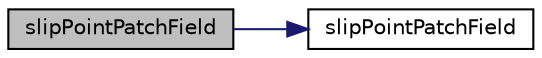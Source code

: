 digraph "slipPointPatchField"
{
  bgcolor="transparent";
  edge [fontname="Helvetica",fontsize="10",labelfontname="Helvetica",labelfontsize="10"];
  node [fontname="Helvetica",fontsize="10",shape=record];
  rankdir="LR";
  Node7 [label="slipPointPatchField",height=0.2,width=0.4,color="black", fillcolor="grey75", style="filled", fontcolor="black"];
  Node7 -> Node8 [color="midnightblue",fontsize="10",style="solid",fontname="Helvetica"];
  Node8 [label="slipPointPatchField",height=0.2,width=0.4,color="black",URL="$a27733.html#ab5cf9ff58f1dcfaca81d978acb9dedd6",tooltip="Construct from patch and internal field. "];
}
